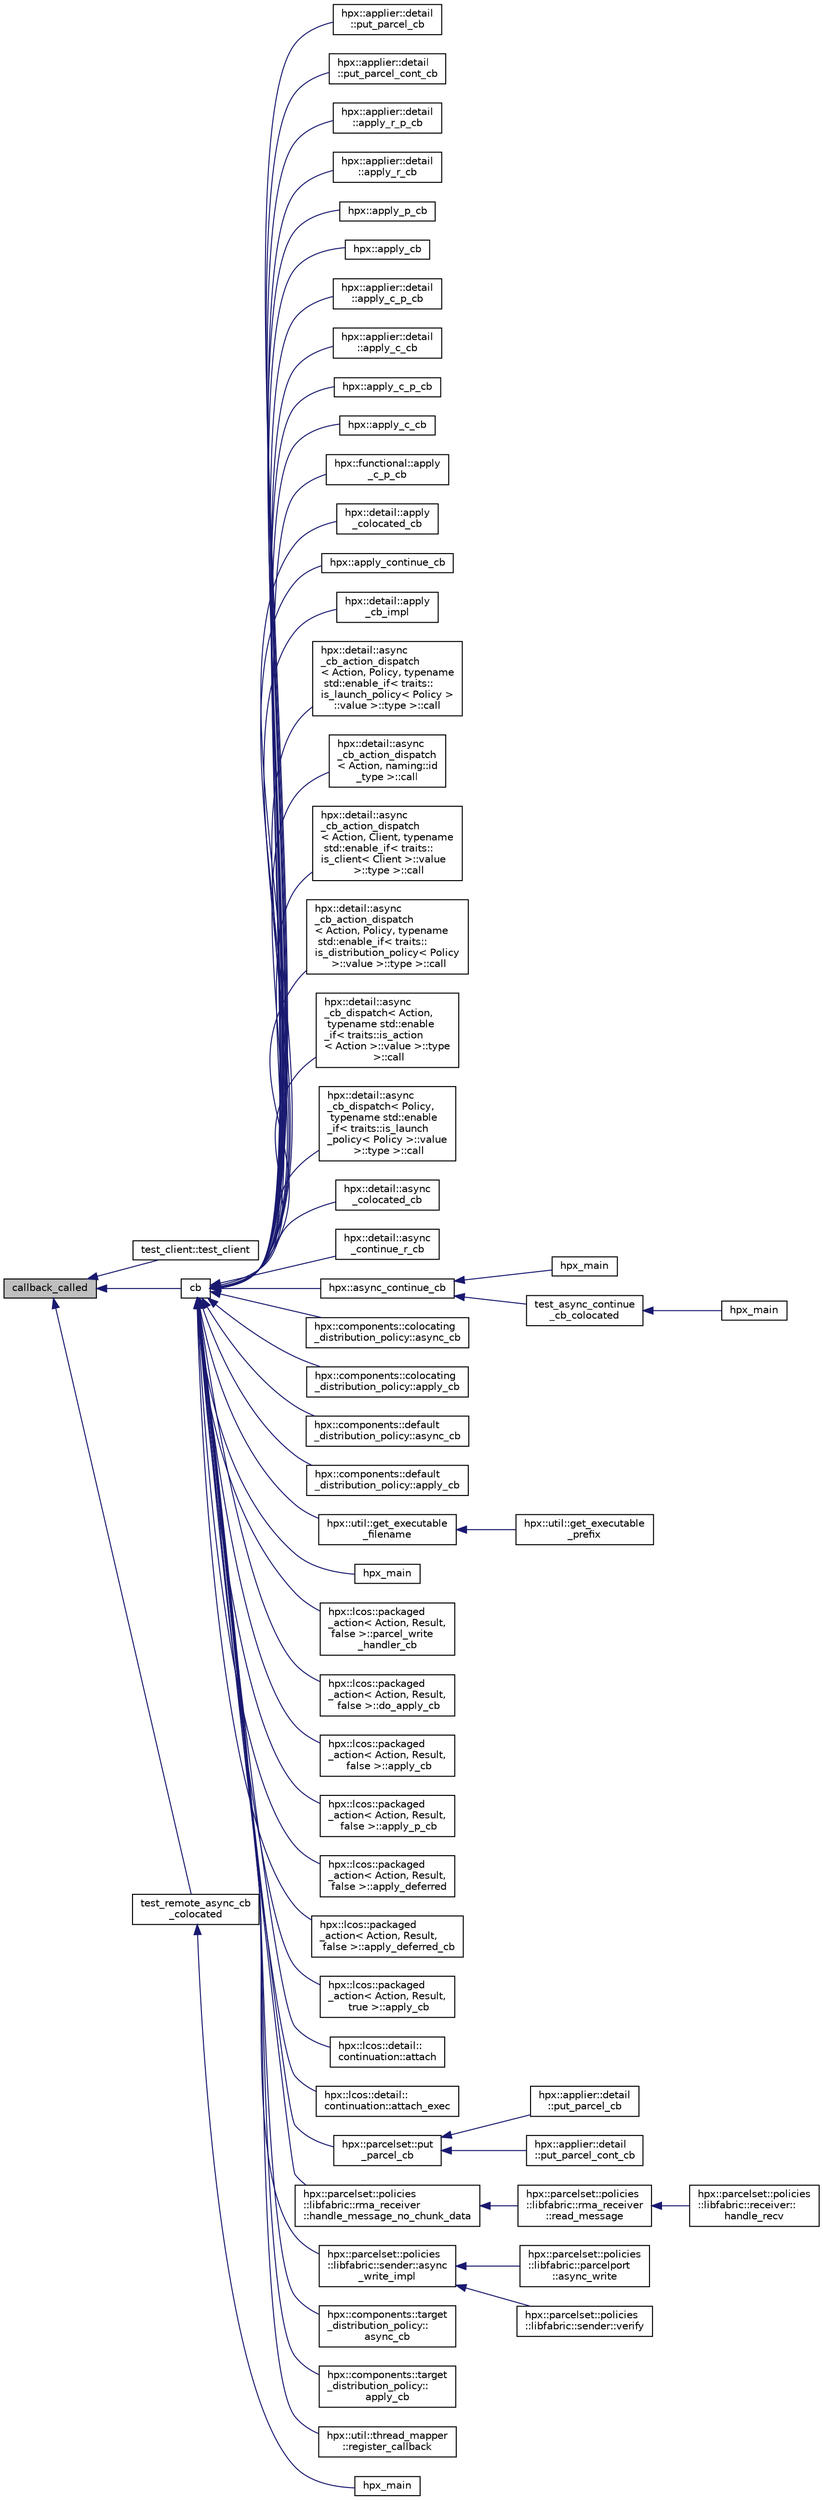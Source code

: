 digraph "callback_called"
{
  edge [fontname="Helvetica",fontsize="10",labelfontname="Helvetica",labelfontsize="10"];
  node [fontname="Helvetica",fontsize="10",shape=record];
  rankdir="LR";
  Node1 [label="callback_called",height=0.2,width=0.4,color="black", fillcolor="grey75", style="filled", fontcolor="black"];
  Node1 -> Node2 [dir="back",color="midnightblue",fontsize="10",style="solid",fontname="Helvetica"];
  Node2 [label="test_client::test_client",height=0.2,width=0.4,color="black", fillcolor="white", style="filled",URL="$d8/df6/structtest__client.html#aa7e8c6cc7ea6824f65f49d9c9f436ed2"];
  Node1 -> Node3 [dir="back",color="midnightblue",fontsize="10",style="solid",fontname="Helvetica"];
  Node3 [label="cb",height=0.2,width=0.4,color="black", fillcolor="white", style="filled",URL="$d7/d7f/async__cb__colocated_8cpp.html#ae8e7b15d60cbf27f78a81c0b74124fab"];
  Node3 -> Node4 [dir="back",color="midnightblue",fontsize="10",style="solid",fontname="Helvetica"];
  Node4 [label="hpx::applier::detail\l::put_parcel_cb",height=0.2,width=0.4,color="black", fillcolor="white", style="filled",URL="$d1/d2a/namespacehpx_1_1applier_1_1detail.html#afec2bd5cdb2d5851a575896053cb5391"];
  Node3 -> Node5 [dir="back",color="midnightblue",fontsize="10",style="solid",fontname="Helvetica"];
  Node5 [label="hpx::applier::detail\l::put_parcel_cont_cb",height=0.2,width=0.4,color="black", fillcolor="white", style="filled",URL="$d1/d2a/namespacehpx_1_1applier_1_1detail.html#a42ab244127540bf32b7b7bcc3bb88daa"];
  Node3 -> Node6 [dir="back",color="midnightblue",fontsize="10",style="solid",fontname="Helvetica"];
  Node6 [label="hpx::applier::detail\l::apply_r_p_cb",height=0.2,width=0.4,color="black", fillcolor="white", style="filled",URL="$d1/d2a/namespacehpx_1_1applier_1_1detail.html#a28553d84fd9a1b012cc5f64db05aa308"];
  Node3 -> Node7 [dir="back",color="midnightblue",fontsize="10",style="solid",fontname="Helvetica"];
  Node7 [label="hpx::applier::detail\l::apply_r_cb",height=0.2,width=0.4,color="black", fillcolor="white", style="filled",URL="$d1/d2a/namespacehpx_1_1applier_1_1detail.html#a9459531fc22b94168213fcc421dae353"];
  Node3 -> Node8 [dir="back",color="midnightblue",fontsize="10",style="solid",fontname="Helvetica"];
  Node8 [label="hpx::apply_p_cb",height=0.2,width=0.4,color="black", fillcolor="white", style="filled",URL="$d8/d83/namespacehpx.html#a6029483d664d6f43e093ad3bbb6eb8d3"];
  Node3 -> Node9 [dir="back",color="midnightblue",fontsize="10",style="solid",fontname="Helvetica"];
  Node9 [label="hpx::apply_cb",height=0.2,width=0.4,color="black", fillcolor="white", style="filled",URL="$d8/d83/namespacehpx.html#a93be3dcc9de583ca515412ff05d48a92"];
  Node3 -> Node10 [dir="back",color="midnightblue",fontsize="10",style="solid",fontname="Helvetica"];
  Node10 [label="hpx::applier::detail\l::apply_c_p_cb",height=0.2,width=0.4,color="black", fillcolor="white", style="filled",URL="$d1/d2a/namespacehpx_1_1applier_1_1detail.html#ae5aa2a2ad8ff607a935da59d076baf21"];
  Node3 -> Node11 [dir="back",color="midnightblue",fontsize="10",style="solid",fontname="Helvetica"];
  Node11 [label="hpx::applier::detail\l::apply_c_cb",height=0.2,width=0.4,color="black", fillcolor="white", style="filled",URL="$d1/d2a/namespacehpx_1_1applier_1_1detail.html#a0acb76078d4760024f6f9d3a45e7210d"];
  Node3 -> Node12 [dir="back",color="midnightblue",fontsize="10",style="solid",fontname="Helvetica"];
  Node12 [label="hpx::apply_c_p_cb",height=0.2,width=0.4,color="black", fillcolor="white", style="filled",URL="$d8/d83/namespacehpx.html#a5e84d1b1a7c3aa8b6f770e0541702163"];
  Node3 -> Node13 [dir="back",color="midnightblue",fontsize="10",style="solid",fontname="Helvetica"];
  Node13 [label="hpx::apply_c_cb",height=0.2,width=0.4,color="black", fillcolor="white", style="filled",URL="$d8/d83/namespacehpx.html#ae8e929d96bfb9922e368ee5abf4dd243"];
  Node3 -> Node14 [dir="back",color="midnightblue",fontsize="10",style="solid",fontname="Helvetica"];
  Node14 [label="hpx::functional::apply\l_c_p_cb",height=0.2,width=0.4,color="black", fillcolor="white", style="filled",URL="$df/d40/namespacehpx_1_1functional.html#a3df088b1e670f5cbc00662692e39e546"];
  Node3 -> Node15 [dir="back",color="midnightblue",fontsize="10",style="solid",fontname="Helvetica"];
  Node15 [label="hpx::detail::apply\l_colocated_cb",height=0.2,width=0.4,color="black", fillcolor="white", style="filled",URL="$d5/dbe/namespacehpx_1_1detail.html#ac66fdd13ed68a58f3dee06cd9a636bf4"];
  Node3 -> Node16 [dir="back",color="midnightblue",fontsize="10",style="solid",fontname="Helvetica"];
  Node16 [label="hpx::apply_continue_cb",height=0.2,width=0.4,color="black", fillcolor="white", style="filled",URL="$d8/d83/namespacehpx.html#a12ed15b5302008adbcee7238fc0c7444"];
  Node3 -> Node17 [dir="back",color="midnightblue",fontsize="10",style="solid",fontname="Helvetica"];
  Node17 [label="hpx::detail::apply\l_cb_impl",height=0.2,width=0.4,color="black", fillcolor="white", style="filled",URL="$d5/dbe/namespacehpx_1_1detail.html#a017889aa022ccbd8fb62461e936b9177"];
  Node3 -> Node18 [dir="back",color="midnightblue",fontsize="10",style="solid",fontname="Helvetica"];
  Node18 [label="hpx::detail::async\l_cb_action_dispatch\l\< Action, Policy, typename\l std::enable_if\< traits::\lis_launch_policy\< Policy \>\l::value \>::type \>::call",height=0.2,width=0.4,color="black", fillcolor="white", style="filled",URL="$dd/d7a/structhpx_1_1detail_1_1async__cb__action__dispatch_3_01_action_00_01_policy_00_01typename_01std_0d1cd6377a82a01b26657ac12b8a2027.html#ac42b005bba7e2b17d1f675d06ba51558"];
  Node3 -> Node19 [dir="back",color="midnightblue",fontsize="10",style="solid",fontname="Helvetica"];
  Node19 [label="hpx::detail::async\l_cb_action_dispatch\l\< Action, naming::id\l_type \>::call",height=0.2,width=0.4,color="black", fillcolor="white", style="filled",URL="$dd/d05/structhpx_1_1detail_1_1async__cb__action__dispatch_3_01_action_00_01naming_1_1id__type_01_4.html#a50a48abf794e98ebbab57ecfac59d0e8"];
  Node3 -> Node20 [dir="back",color="midnightblue",fontsize="10",style="solid",fontname="Helvetica"];
  Node20 [label="hpx::detail::async\l_cb_action_dispatch\l\< Action, Client, typename\l std::enable_if\< traits::\lis_client\< Client \>::value\l \>::type \>::call",height=0.2,width=0.4,color="black", fillcolor="white", style="filled",URL="$dc/dd6/structhpx_1_1detail_1_1async__cb__action__dispatch_3_01_action_00_01_client_00_01typename_01std_147d7ef25b58e4bd31ba0c840bb57474.html#a61da8858ae4cc77b14b4ec9437b49b8e"];
  Node3 -> Node21 [dir="back",color="midnightblue",fontsize="10",style="solid",fontname="Helvetica"];
  Node21 [label="hpx::detail::async\l_cb_action_dispatch\l\< Action, Policy, typename\l std::enable_if\< traits::\lis_distribution_policy\< Policy\l \>::value \>::type \>::call",height=0.2,width=0.4,color="black", fillcolor="white", style="filled",URL="$de/d25/structhpx_1_1detail_1_1async__cb__action__dispatch_3_01_action_00_01_policy_00_01typename_01std_f7eacbd99ae4beb9e61e4149e1a2adc8.html#adc380733a66b8f78e59f19350d3f92cc"];
  Node3 -> Node22 [dir="back",color="midnightblue",fontsize="10",style="solid",fontname="Helvetica"];
  Node22 [label="hpx::detail::async\l_cb_dispatch\< Action,\l typename std::enable\l_if\< traits::is_action\l\< Action \>::value \>::type\l \>::call",height=0.2,width=0.4,color="black", fillcolor="white", style="filled",URL="$d1/d00/structhpx_1_1detail_1_1async__cb__dispatch_3_01_action_00_01typename_01std_1_1enable__if_3_01trac0ddfc63f633c87d3ca09fce682dbd82.html#a2fe919e143424b127f2e36ddb9cfc361"];
  Node3 -> Node23 [dir="back",color="midnightblue",fontsize="10",style="solid",fontname="Helvetica"];
  Node23 [label="hpx::detail::async\l_cb_dispatch\< Policy,\l typename std::enable\l_if\< traits::is_launch\l_policy\< Policy \>::value\l \>::type \>::call",height=0.2,width=0.4,color="black", fillcolor="white", style="filled",URL="$d4/d95/structhpx_1_1detail_1_1async__cb__dispatch_3_01_policy_00_01typename_01std_1_1enable__if_3_01tra59842d94d74eb84d1e9d891741e33256.html#a69be3e71d0b2a6422a3e8f72c58327f0"];
  Node3 -> Node24 [dir="back",color="midnightblue",fontsize="10",style="solid",fontname="Helvetica"];
  Node24 [label="hpx::detail::async\l_colocated_cb",height=0.2,width=0.4,color="black", fillcolor="white", style="filled",URL="$d5/dbe/namespacehpx_1_1detail.html#ad9d696bd6f43d07689c8cfbc849da451"];
  Node3 -> Node25 [dir="back",color="midnightblue",fontsize="10",style="solid",fontname="Helvetica"];
  Node25 [label="hpx::detail::async\l_continue_r_cb",height=0.2,width=0.4,color="black", fillcolor="white", style="filled",URL="$d5/dbe/namespacehpx_1_1detail.html#a42c70f5a00fb2cfe3fb1bd09e47b5b65"];
  Node3 -> Node26 [dir="back",color="midnightblue",fontsize="10",style="solid",fontname="Helvetica"];
  Node26 [label="hpx::async_continue_cb",height=0.2,width=0.4,color="black", fillcolor="white", style="filled",URL="$d8/d83/namespacehpx.html#aadb6e057a671936031a9ab63b401fc84"];
  Node26 -> Node27 [dir="back",color="midnightblue",fontsize="10",style="solid",fontname="Helvetica"];
  Node27 [label="hpx_main",height=0.2,width=0.4,color="black", fillcolor="white", style="filled",URL="$df/d37/async__continue__cb_8cpp.html#aefd26dd818037509b2241068d57e3e1d"];
  Node26 -> Node28 [dir="back",color="midnightblue",fontsize="10",style="solid",fontname="Helvetica"];
  Node28 [label="test_async_continue\l_cb_colocated",height=0.2,width=0.4,color="black", fillcolor="white", style="filled",URL="$dd/dce/async__continue__cb__colocated_8cpp.html#aa99d076a2b112058bce08cd88134c158"];
  Node28 -> Node29 [dir="back",color="midnightblue",fontsize="10",style="solid",fontname="Helvetica"];
  Node29 [label="hpx_main",height=0.2,width=0.4,color="black", fillcolor="white", style="filled",URL="$dd/dce/async__continue__cb__colocated_8cpp.html#aefd26dd818037509b2241068d57e3e1d"];
  Node3 -> Node30 [dir="back",color="midnightblue",fontsize="10",style="solid",fontname="Helvetica"];
  Node30 [label="hpx::components::colocating\l_distribution_policy::async_cb",height=0.2,width=0.4,color="black", fillcolor="white", style="filled",URL="$d7/d4c/structhpx_1_1components_1_1colocating__distribution__policy.html#ab6c776a30e59005c61877007cfd58330"];
  Node3 -> Node31 [dir="back",color="midnightblue",fontsize="10",style="solid",fontname="Helvetica"];
  Node31 [label="hpx::components::colocating\l_distribution_policy::apply_cb",height=0.2,width=0.4,color="black", fillcolor="white", style="filled",URL="$d7/d4c/structhpx_1_1components_1_1colocating__distribution__policy.html#acf906ebacd8a91ebb40f07e9ab9a4cae"];
  Node3 -> Node32 [dir="back",color="midnightblue",fontsize="10",style="solid",fontname="Helvetica"];
  Node32 [label="hpx::components::default\l_distribution_policy::async_cb",height=0.2,width=0.4,color="black", fillcolor="white", style="filled",URL="$dc/dba/structhpx_1_1components_1_1default__distribution__policy.html#ae77617621405bb2a6d78e3cd8acb77fe"];
  Node3 -> Node33 [dir="back",color="midnightblue",fontsize="10",style="solid",fontname="Helvetica"];
  Node33 [label="hpx::components::default\l_distribution_policy::apply_cb",height=0.2,width=0.4,color="black", fillcolor="white", style="filled",URL="$dc/dba/structhpx_1_1components_1_1default__distribution__policy.html#afb58fef290f0b7807c7d085c4078b318"];
  Node3 -> Node34 [dir="back",color="midnightblue",fontsize="10",style="solid",fontname="Helvetica"];
  Node34 [label="hpx::util::get_executable\l_filename",height=0.2,width=0.4,color="black", fillcolor="white", style="filled",URL="$df/dad/namespacehpx_1_1util.html#ae52352b653e62149ca19091af4fd22c9"];
  Node34 -> Node35 [dir="back",color="midnightblue",fontsize="10",style="solid",fontname="Helvetica"];
  Node35 [label="hpx::util::get_executable\l_prefix",height=0.2,width=0.4,color="black", fillcolor="white", style="filled",URL="$df/dad/namespacehpx_1_1util.html#a8fe3b30c3533a1e2f50c3101aae6f72e"];
  Node3 -> Node36 [dir="back",color="midnightblue",fontsize="10",style="solid",fontname="Helvetica"];
  Node36 [label="hpx_main",height=0.2,width=0.4,color="black", fillcolor="white", style="filled",URL="$d6/d2f/future__wait_8cpp.html#aaf67a3863f19ff7033e239ebb1204fb7"];
  Node3 -> Node37 [dir="back",color="midnightblue",fontsize="10",style="solid",fontname="Helvetica"];
  Node37 [label="hpx::lcos::packaged\l_action\< Action, Result,\l false \>::parcel_write\l_handler_cb",height=0.2,width=0.4,color="black", fillcolor="white", style="filled",URL="$df/da7/classhpx_1_1lcos_1_1packaged__action_3_01_action_00_01_result_00_01false_01_4.html#a8a2d683054314c33964ea335c96df28f"];
  Node3 -> Node38 [dir="back",color="midnightblue",fontsize="10",style="solid",fontname="Helvetica"];
  Node38 [label="hpx::lcos::packaged\l_action\< Action, Result,\l false \>::do_apply_cb",height=0.2,width=0.4,color="black", fillcolor="white", style="filled",URL="$df/da7/classhpx_1_1lcos_1_1packaged__action_3_01_action_00_01_result_00_01false_01_4.html#ae9e7cb83096eb3fd1b748c39545d66a7"];
  Node3 -> Node39 [dir="back",color="midnightblue",fontsize="10",style="solid",fontname="Helvetica"];
  Node39 [label="hpx::lcos::packaged\l_action\< Action, Result,\l false \>::apply_cb",height=0.2,width=0.4,color="black", fillcolor="white", style="filled",URL="$df/da7/classhpx_1_1lcos_1_1packaged__action_3_01_action_00_01_result_00_01false_01_4.html#ae47dfc6319f8388f5c82d68106768251"];
  Node3 -> Node40 [dir="back",color="midnightblue",fontsize="10",style="solid",fontname="Helvetica"];
  Node40 [label="hpx::lcos::packaged\l_action\< Action, Result,\l false \>::apply_p_cb",height=0.2,width=0.4,color="black", fillcolor="white", style="filled",URL="$df/da7/classhpx_1_1lcos_1_1packaged__action_3_01_action_00_01_result_00_01false_01_4.html#a61237cc18cddd72c5198a4609a09003b"];
  Node3 -> Node41 [dir="back",color="midnightblue",fontsize="10",style="solid",fontname="Helvetica"];
  Node41 [label="hpx::lcos::packaged\l_action\< Action, Result,\l false \>::apply_deferred",height=0.2,width=0.4,color="black", fillcolor="white", style="filled",URL="$df/da7/classhpx_1_1lcos_1_1packaged__action_3_01_action_00_01_result_00_01false_01_4.html#a8fd5f4cac10ce89ac5a155c4ed8e22f2"];
  Node3 -> Node42 [dir="back",color="midnightblue",fontsize="10",style="solid",fontname="Helvetica"];
  Node42 [label="hpx::lcos::packaged\l_action\< Action, Result,\l false \>::apply_deferred_cb",height=0.2,width=0.4,color="black", fillcolor="white", style="filled",URL="$df/da7/classhpx_1_1lcos_1_1packaged__action_3_01_action_00_01_result_00_01false_01_4.html#abead549dc717bcc7be0bb8ac1c63f03b"];
  Node3 -> Node43 [dir="back",color="midnightblue",fontsize="10",style="solid",fontname="Helvetica"];
  Node43 [label="hpx::lcos::packaged\l_action\< Action, Result,\l true \>::apply_cb",height=0.2,width=0.4,color="black", fillcolor="white", style="filled",URL="$db/d7f/classhpx_1_1lcos_1_1packaged__action_3_01_action_00_01_result_00_01true_01_4.html#a6b023b13d50ecca5d46e34e537c38cd1"];
  Node3 -> Node44 [dir="back",color="midnightblue",fontsize="10",style="solid",fontname="Helvetica"];
  Node44 [label="hpx::lcos::detail::\lcontinuation::attach",height=0.2,width=0.4,color="black", fillcolor="white", style="filled",URL="$d9/dc0/classhpx_1_1lcos_1_1detail_1_1continuation.html#ae02745f5df5af32bf6926943833634ac"];
  Node3 -> Node45 [dir="back",color="midnightblue",fontsize="10",style="solid",fontname="Helvetica"];
  Node45 [label="hpx::lcos::detail::\lcontinuation::attach_exec",height=0.2,width=0.4,color="black", fillcolor="white", style="filled",URL="$d9/dc0/classhpx_1_1lcos_1_1detail_1_1continuation.html#a52c6b3f0457d3cc7ba5eb8f8aeec0ab2"];
  Node3 -> Node46 [dir="back",color="midnightblue",fontsize="10",style="solid",fontname="Helvetica"];
  Node46 [label="hpx::parcelset::put\l_parcel_cb",height=0.2,width=0.4,color="black", fillcolor="white", style="filled",URL="$d4/d41/namespacehpx_1_1parcelset.html#a44a60f48094a44cbb7f52b7807dc56ff"];
  Node46 -> Node47 [dir="back",color="midnightblue",fontsize="10",style="solid",fontname="Helvetica"];
  Node47 [label="hpx::applier::detail\l::put_parcel_cb",height=0.2,width=0.4,color="black", fillcolor="white", style="filled",URL="$d1/d2a/namespacehpx_1_1applier_1_1detail.html#a96b7471f7a59fa4d3d298e562507c339"];
  Node46 -> Node48 [dir="back",color="midnightblue",fontsize="10",style="solid",fontname="Helvetica"];
  Node48 [label="hpx::applier::detail\l::put_parcel_cont_cb",height=0.2,width=0.4,color="black", fillcolor="white", style="filled",URL="$d1/d2a/namespacehpx_1_1applier_1_1detail.html#acb5d7569cd53998c51e4b48f09d62e83"];
  Node3 -> Node49 [dir="back",color="midnightblue",fontsize="10",style="solid",fontname="Helvetica"];
  Node49 [label="hpx::parcelset::policies\l::libfabric::rma_receiver\l::handle_message_no_chunk_data",height=0.2,width=0.4,color="black", fillcolor="white", style="filled",URL="$d4/d56/structhpx_1_1parcelset_1_1policies_1_1libfabric_1_1rma__receiver.html#a5f733273eb750f3882c036c2435f5c26"];
  Node49 -> Node50 [dir="back",color="midnightblue",fontsize="10",style="solid",fontname="Helvetica"];
  Node50 [label="hpx::parcelset::policies\l::libfabric::rma_receiver\l::read_message",height=0.2,width=0.4,color="black", fillcolor="white", style="filled",URL="$d4/d56/structhpx_1_1parcelset_1_1policies_1_1libfabric_1_1rma__receiver.html#a687e3e9569a57b6bd48220ecd7ef2394"];
  Node50 -> Node51 [dir="back",color="midnightblue",fontsize="10",style="solid",fontname="Helvetica"];
  Node51 [label="hpx::parcelset::policies\l::libfabric::receiver::\lhandle_recv",height=0.2,width=0.4,color="black", fillcolor="white", style="filled",URL="$d9/df5/structhpx_1_1parcelset_1_1policies_1_1libfabric_1_1receiver.html#ae18eac5b1593bc79ba31cf828177d611"];
  Node3 -> Node52 [dir="back",color="midnightblue",fontsize="10",style="solid",fontname="Helvetica"];
  Node52 [label="hpx::parcelset::policies\l::libfabric::sender::async\l_write_impl",height=0.2,width=0.4,color="black", fillcolor="white", style="filled",URL="$dc/d51/structhpx_1_1parcelset_1_1policies_1_1libfabric_1_1sender.html#adea231b4af347f936a08e0e4c773ab27"];
  Node52 -> Node53 [dir="back",color="midnightblue",fontsize="10",style="solid",fontname="Helvetica"];
  Node53 [label="hpx::parcelset::policies\l::libfabric::parcelport\l::async_write",height=0.2,width=0.4,color="black", fillcolor="white", style="filled",URL="$dc/d91/structhpx_1_1parcelset_1_1policies_1_1libfabric_1_1parcelport.html#a0a141201dc86244ea52c8199b0aae836"];
  Node52 -> Node54 [dir="back",color="midnightblue",fontsize="10",style="solid",fontname="Helvetica"];
  Node54 [label="hpx::parcelset::policies\l::libfabric::sender::verify",height=0.2,width=0.4,color="black", fillcolor="white", style="filled",URL="$dc/d51/structhpx_1_1parcelset_1_1policies_1_1libfabric_1_1sender.html#a6bb118c55aa4f3d85d10ef778ed4d102"];
  Node3 -> Node55 [dir="back",color="midnightblue",fontsize="10",style="solid",fontname="Helvetica"];
  Node55 [label="hpx::components::target\l_distribution_policy::\lasync_cb",height=0.2,width=0.4,color="black", fillcolor="white", style="filled",URL="$d4/dc8/structhpx_1_1components_1_1target__distribution__policy.html#af5349627afa5c6ba465ae6f0011c512b"];
  Node3 -> Node56 [dir="back",color="midnightblue",fontsize="10",style="solid",fontname="Helvetica"];
  Node56 [label="hpx::components::target\l_distribution_policy::\lapply_cb",height=0.2,width=0.4,color="black", fillcolor="white", style="filled",URL="$d4/dc8/structhpx_1_1components_1_1target__distribution__policy.html#a9cefed99e44df371100964b838ba4596"];
  Node3 -> Node57 [dir="back",color="midnightblue",fontsize="10",style="solid",fontname="Helvetica"];
  Node57 [label="hpx::util::thread_mapper\l::register_callback",height=0.2,width=0.4,color="black", fillcolor="white", style="filled",URL="$d8/d18/classhpx_1_1util_1_1thread__mapper.html#a49af50808d03c5d6cd48370ad1bf7d4b"];
  Node1 -> Node58 [dir="back",color="midnightblue",fontsize="10",style="solid",fontname="Helvetica"];
  Node58 [label="test_remote_async_cb\l_colocated",height=0.2,width=0.4,color="black", fillcolor="white", style="filled",URL="$d7/d7f/async__cb__colocated_8cpp.html#ab28e8d24280460d8e7f01922091a4847"];
  Node58 -> Node59 [dir="back",color="midnightblue",fontsize="10",style="solid",fontname="Helvetica"];
  Node59 [label="hpx_main",height=0.2,width=0.4,color="black", fillcolor="white", style="filled",URL="$d7/d7f/async__cb__colocated_8cpp.html#aefd26dd818037509b2241068d57e3e1d"];
}
